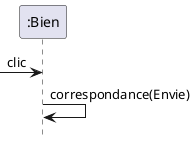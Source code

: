 
@startuml

hide footbox

participant ":Bien" As B

[-> B : clic
B -> B : correspondance(Envie)

@enduml
